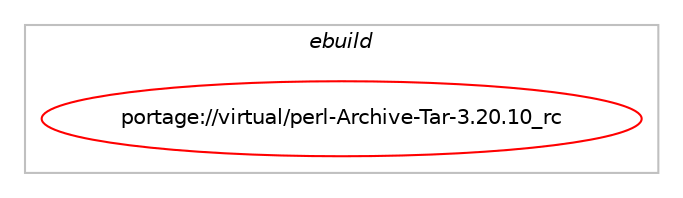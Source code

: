 digraph prolog {

# *************
# Graph options
# *************

newrank=true;
concentrate=true;
compound=true;
graph [rankdir=LR,fontname=Helvetica,fontsize=10,ranksep=1.5];#, ranksep=2.5, nodesep=0.2];
edge  [arrowhead=vee];
node  [fontname=Helvetica,fontsize=10];

# **********
# The ebuild
# **********

subgraph cluster_leftcol {
color=gray;
label=<<i>ebuild</i>>;
id [label="portage://virtual/perl-Archive-Tar-3.20.10_rc", color=red, width=4, href="../virtual/perl-Archive-Tar-3.20.10_rc.svg"];
}

# ****************
# The dependencies
# ****************

subgraph cluster_midcol {
color=gray;
label=<<i>dependencies</i>>;
subgraph cluster_compile {
fillcolor="#eeeeee";
style=filled;
label=<<i>compile</i>>;
}
subgraph cluster_compileandrun {
fillcolor="#eeeeee";
style=filled;
label=<<i>compile and run</i>>;
}
subgraph cluster_run {
fillcolor="#eeeeee";
style=filled;
label=<<i>run</i>>;
# *** BEGIN UNKNOWN DEPENDENCY TYPE (TODO) ***
# id -> equal(any_of_group([package_dependency(portage://virtual/perl-Archive-Tar-3.20.10_rc,run,no,dev-lang,perl,equal,[5.40*,,,5.40*],[],[]),package_dependency(portage://virtual/perl-Archive-Tar-3.20.10_rc,run,no,perl-core,Archive-Tar,tilde,[3.20.10,,_rc,3.20.10_rc],[],[])]))
# *** END UNKNOWN DEPENDENCY TYPE (TODO) ***

# *** BEGIN UNKNOWN DEPENDENCY TYPE (TODO) ***
# id -> equal(package_dependency(portage://virtual/perl-Archive-Tar-3.20.10_rc,run,no,dev-lang,perl,none,[,,],any_same_slot,[]))
# *** END UNKNOWN DEPENDENCY TYPE (TODO) ***

# *** BEGIN UNKNOWN DEPENDENCY TYPE (TODO) ***
# id -> equal(package_dependency(portage://virtual/perl-Archive-Tar-3.20.10_rc,run,weak,perl-core,Archive-Tar,greater,[3.20.10,,_rc-r999,3.20.10_rc-r999],[],[]))
# *** END UNKNOWN DEPENDENCY TYPE (TODO) ***

# *** BEGIN UNKNOWN DEPENDENCY TYPE (TODO) ***
# id -> equal(package_dependency(portage://virtual/perl-Archive-Tar-3.20.10_rc,run,weak,perl-core,Archive-Tar,smaller,[3.20.10,,_rc,3.20.10_rc],[],[]))
# *** END UNKNOWN DEPENDENCY TYPE (TODO) ***

}
}

# **************
# The candidates
# **************

subgraph cluster_choices {
rank=same;
color=gray;
label=<<i>candidates</i>>;

}

}
